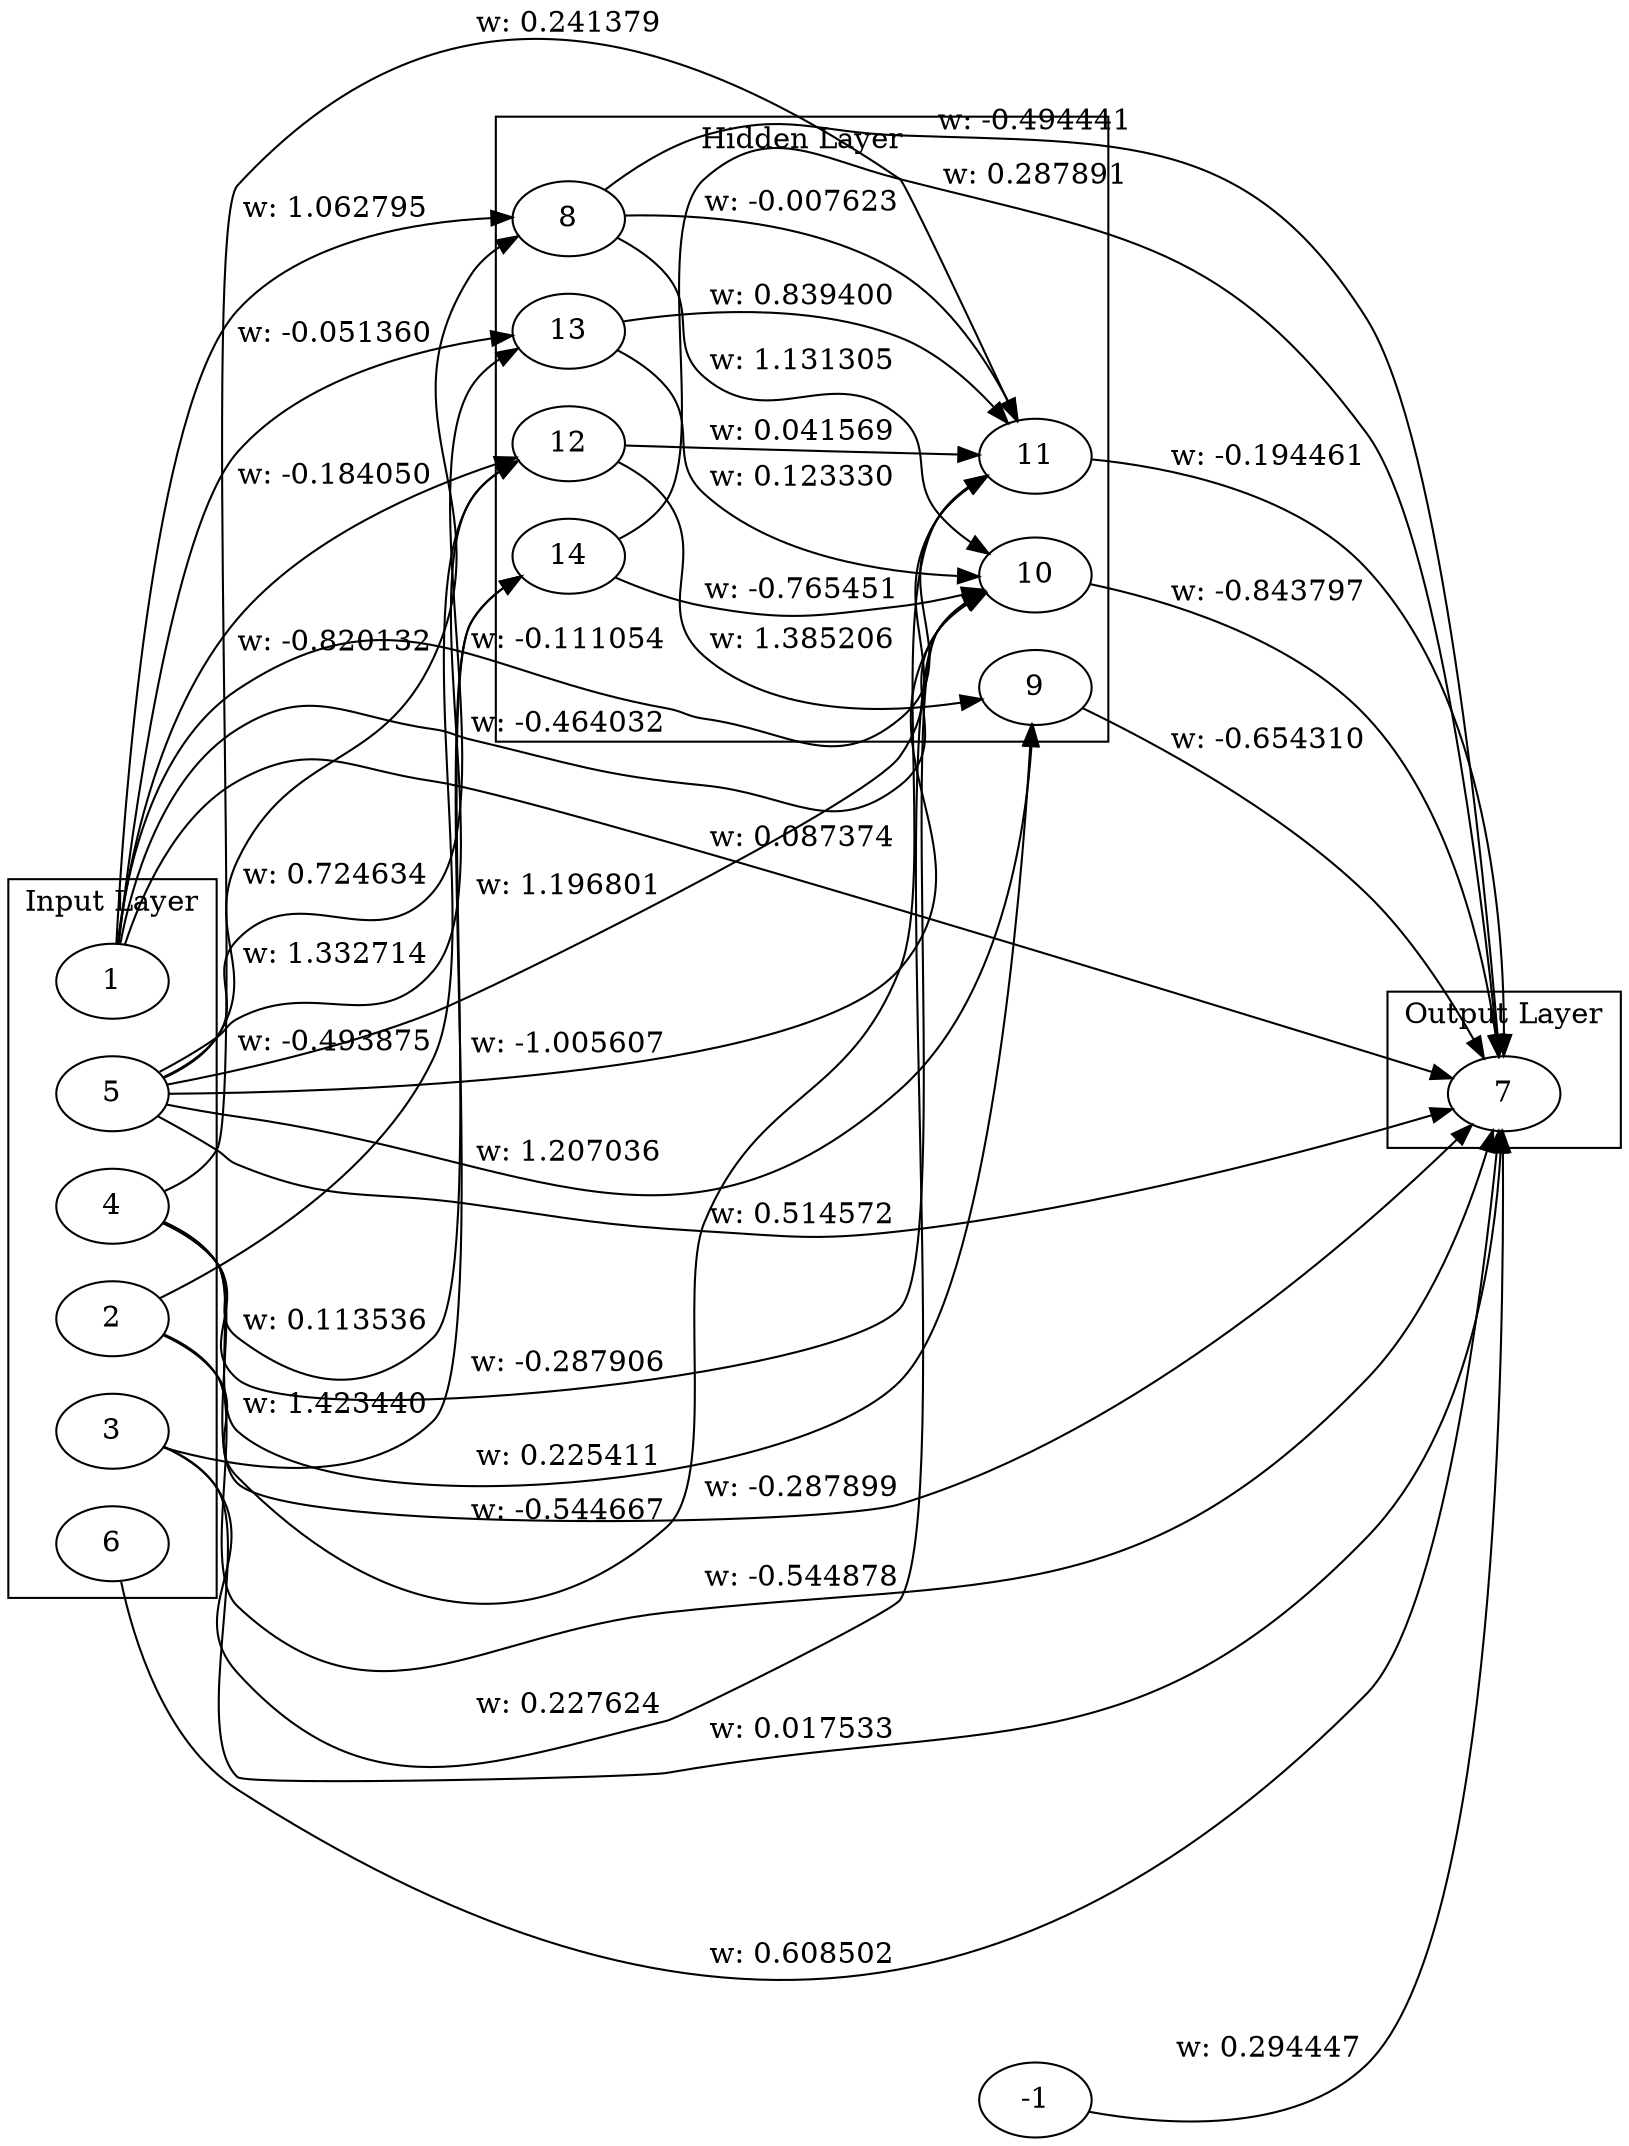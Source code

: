 digraph Genome {
  rankdir=LR;
  subgraph cluster_0 {
    label="Input Layer";
    1;
    2;
    3;
    4;
    5;
    6;
  }
  subgraph cluster_1 {
    label="Hidden Layer";
    8;
    9;
    10;
    11;
    12;
    13;
    14;
  }
  subgraph cluster_2 {
    label="Output Layer";
    7;
  }
  1 -> 7 [label="w: 0.087374"];
  2 -> 7 [label="w: -0.544878"];
  3 -> 7 [label="w: 0.017533"];
  4 -> 7 [label="w: -0.287899"];
  5 -> 7 [label="w: 0.514572"];
  6 -> 7 [label="w: 0.608502"];
  -1 -> 7 [label="w: 0.294447"];
  1 -> 8 [label="w: 1.062795"];
  8 -> 7 [label="w: -0.494441"];
  5 -> 8 [label="w: -0.820132"];
  5 -> 9 [label="w: 1.207036"];
  9 -> 7 [label="w: -0.654310"];
  8 -> 10 [label="w: 1.131305"];
  10 -> 7 [label="w: -0.843797"];
  1 -> 10 [label="w: -0.464032"];
  5 -> 11 [label="w: 1.196801"];
  11 -> 7 [label="w: -0.194461"];
  5 -> 12 [label="w: 1.332714"];
  12 -> 9 [label="w: 1.385206"];
  2 -> 12 [label="w: -0.493875"];
  5 -> 10 [label="w: -1.005607"];
  1 -> 11 [label="w: -0.111054"];
  3 -> 10 [label="w: 0.227624"];
  4 -> 9 [label="w: 0.225411"];
  5 -> 13 [label="w: 0.724634"];
  13 -> 11 [label="w: 0.839400"];
  4 -> 11 [label="w: 0.241379"];
  2 -> 11 [label="w: -0.544667"];
  1 -> 12 [label="w: -0.184050"];
  4 -> 10 [label="w: -0.287906"];
  3 -> 14 [label="w: 1.423440"];
  14 -> 7 [label="w: 0.287891"];
  14 -> 10 [label="w: -0.765451"];
  13 -> 10 [label="w: 0.123330"];
  4 -> 14 [label="w: 0.113536"];
  12 -> 11 [label="w: 0.041569"];
  8 -> 11 [label="w: -0.007623"];
  1 -> 13 [label="w: -0.051360"];
}
